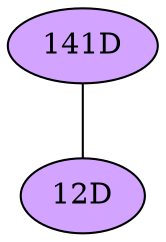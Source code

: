 // The Round Table
graph {
	"141D" [fillcolor="#D3A4FF" style=radial]
	"12D" [fillcolor="#D3A4FF" style=radial]
	"141D" -- "12D" [penwidth=1]
}
